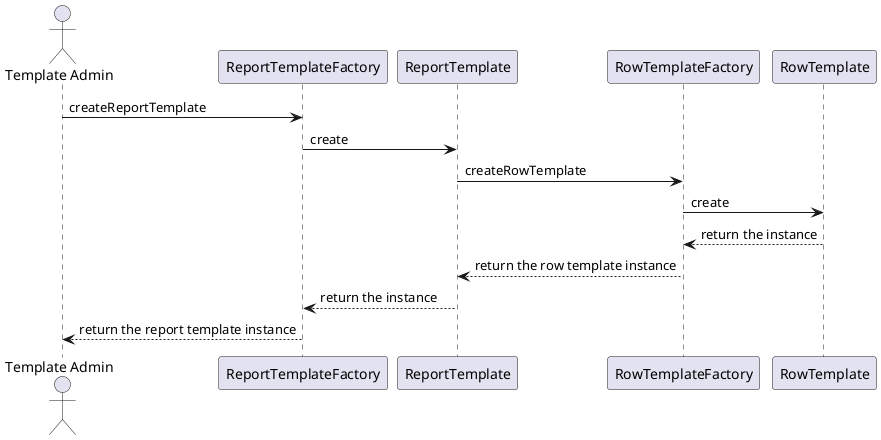 @startuml
actor TemplateAdmin as "Template Admin"


TemplateAdmin->ReportTemplateFactory: createReportTemplate
ReportTemplateFactory->ReportTemplate: create
ReportTemplate->RowTemplateFactory: createRowTemplate
RowTemplateFactory->RowTemplate: create
RowTemplate-->RowTemplateFactory: return the instance
RowTemplateFactory-->ReportTemplate: return the row template instance
ReportTemplate-->ReportTemplateFactory: return the instance
ReportTemplateFactory-->TemplateAdmin: return the report template instance

@enduml
